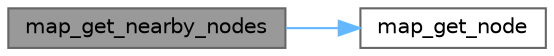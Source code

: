digraph "map_get_nearby_nodes"
{
 // LATEX_PDF_SIZE
  bgcolor="transparent";
  edge [fontname=Helvetica,fontsize=10,labelfontname=Helvetica,labelfontsize=10];
  node [fontname=Helvetica,fontsize=10,shape=box,height=0.2,width=0.4];
  rankdir="LR";
  Node1 [label="map_get_nearby_nodes",height=0.2,width=0.4,color="gray40", fillcolor="grey60", style="filled", fontcolor="black",tooltip="Get the visitable nodes adjacent to a given one Given a set of coordinates and a pointer to the map,..."];
  Node1 -> Node2 [color="steelblue1",style="solid"];
  Node2 [label="map_get_node",height=0.2,width=0.4,color="grey40", fillcolor="white", style="filled",URL="$map_8c.html#a8c80d137d2a24e25e7b9c65b190abc80",tooltip="Get a node from the map Given a map and a set of coordinates, the fuctions returs the pointer to the ..."];
}
